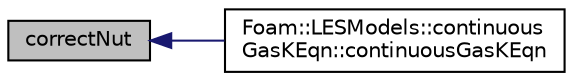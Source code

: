 digraph "correctNut"
{
  bgcolor="transparent";
  edge [fontname="Helvetica",fontsize="10",labelfontname="Helvetica",labelfontsize="10"];
  node [fontname="Helvetica",fontsize="10",shape=record];
  rankdir="LR";
  Node1 [label="correctNut",height=0.2,width=0.4,color="black", fillcolor="grey75", style="filled", fontcolor="black"];
  Node1 -> Node2 [dir="back",color="midnightblue",fontsize="10",style="solid",fontname="Helvetica"];
  Node2 [label="Foam::LESModels::continuous\lGasKEqn::continuousGasKEqn",height=0.2,width=0.4,color="black",URL="$a00396.html#a0662b47b6a118136f2a788c167eaf643",tooltip="Construct from components. "];
}
